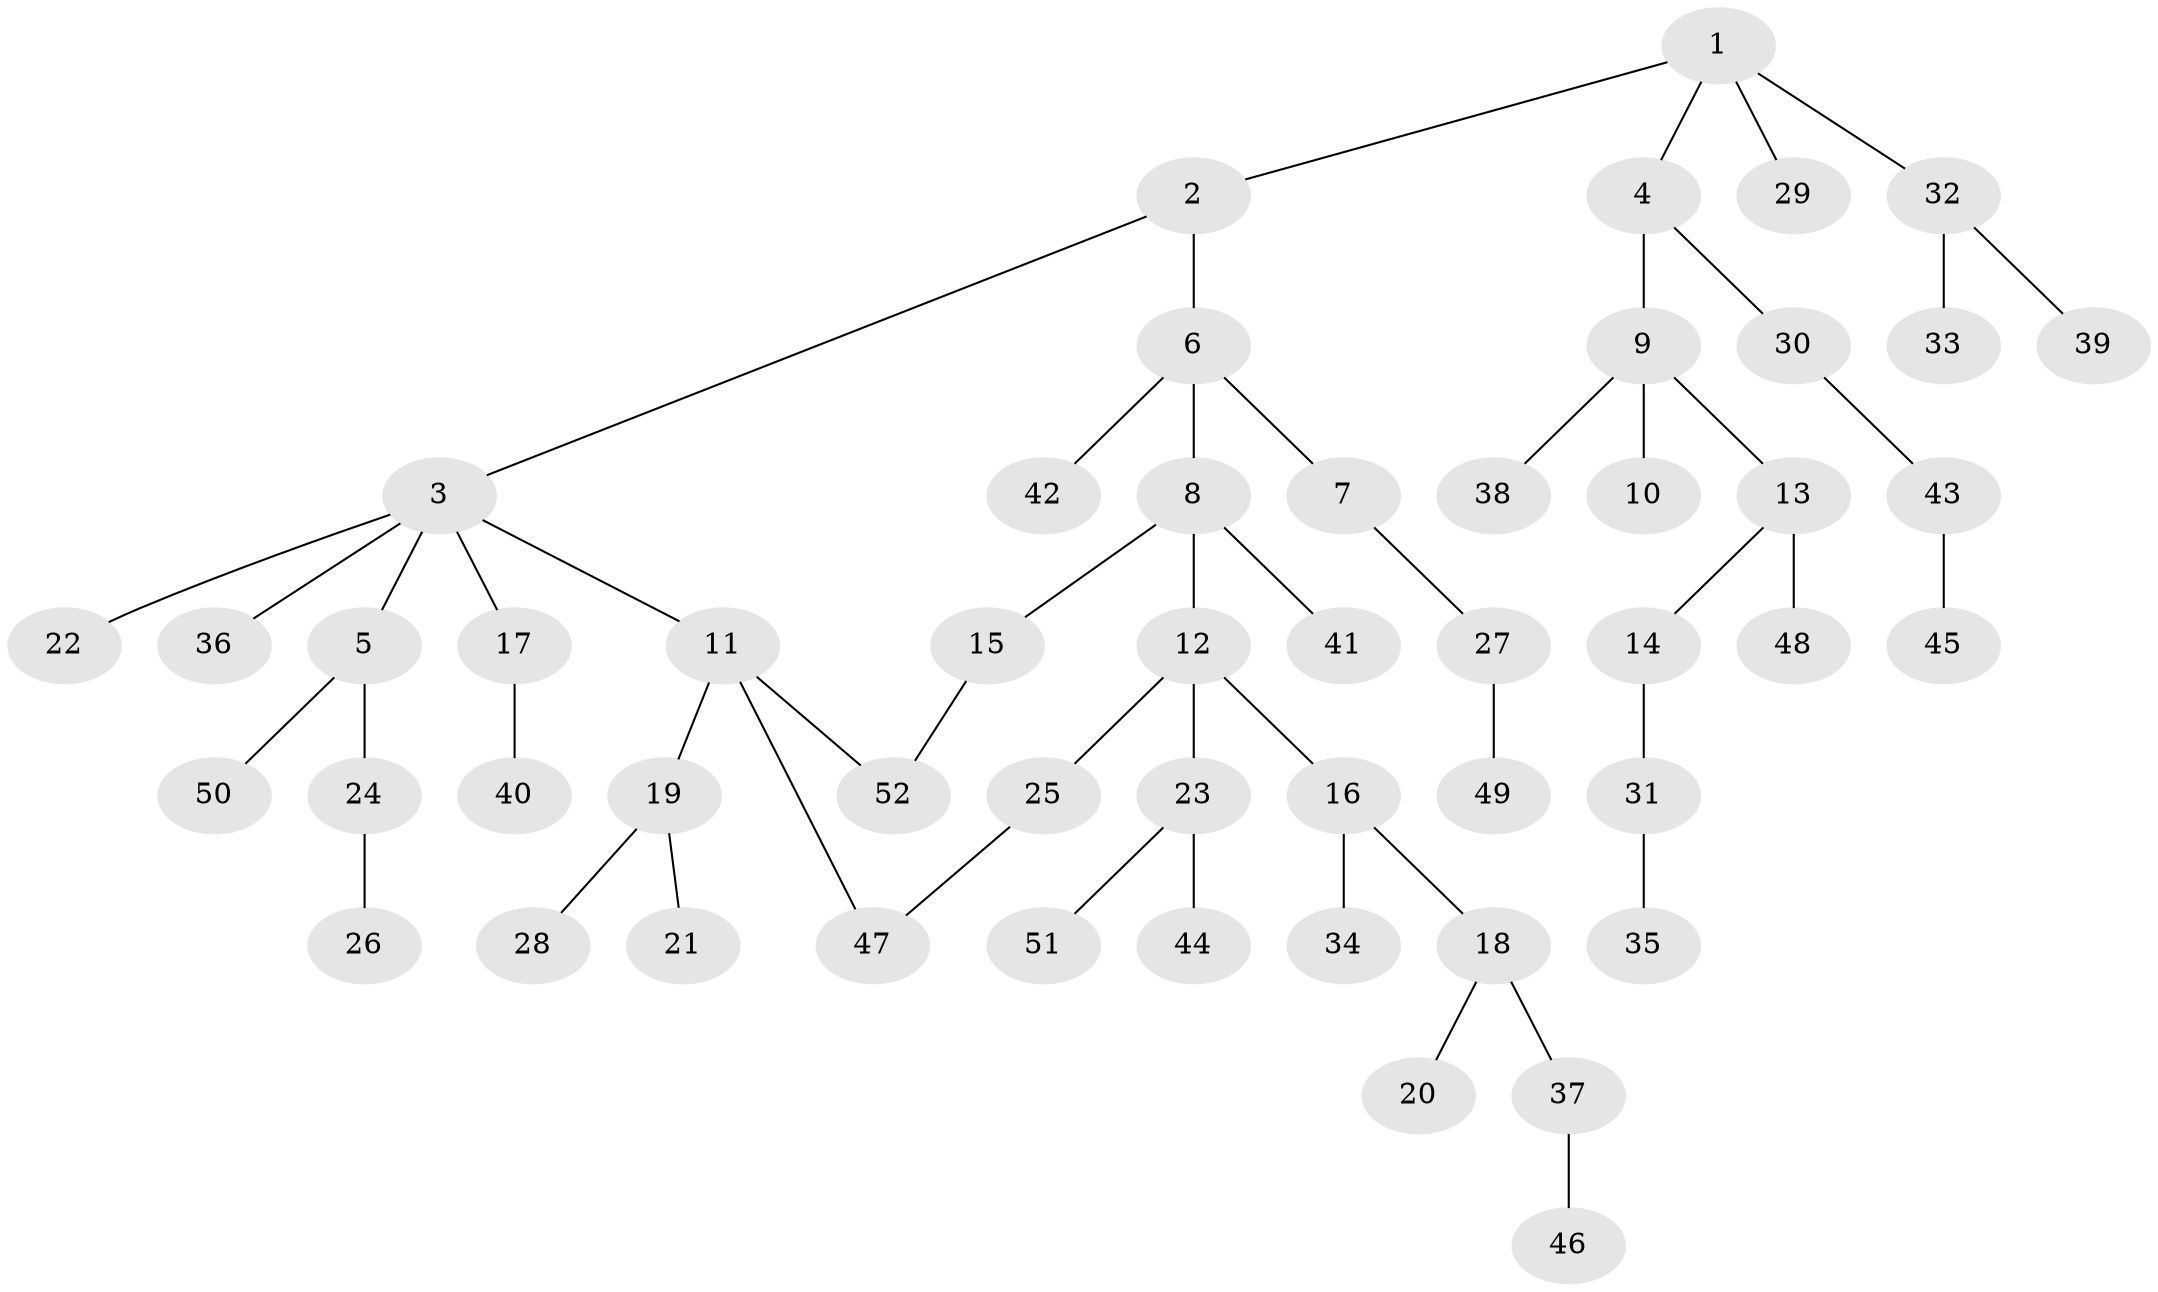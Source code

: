 // coarse degree distribution, {5: 0.058823529411764705, 3: 0.14705882352941177, 7: 0.029411764705882353, 2: 0.17647058823529413, 4: 0.058823529411764705, 1: 0.5294117647058824}
// Generated by graph-tools (version 1.1) at 2025/41/03/06/25 10:41:29]
// undirected, 52 vertices, 53 edges
graph export_dot {
graph [start="1"]
  node [color=gray90,style=filled];
  1;
  2;
  3;
  4;
  5;
  6;
  7;
  8;
  9;
  10;
  11;
  12;
  13;
  14;
  15;
  16;
  17;
  18;
  19;
  20;
  21;
  22;
  23;
  24;
  25;
  26;
  27;
  28;
  29;
  30;
  31;
  32;
  33;
  34;
  35;
  36;
  37;
  38;
  39;
  40;
  41;
  42;
  43;
  44;
  45;
  46;
  47;
  48;
  49;
  50;
  51;
  52;
  1 -- 2;
  1 -- 4;
  1 -- 29;
  1 -- 32;
  2 -- 3;
  2 -- 6;
  3 -- 5;
  3 -- 11;
  3 -- 17;
  3 -- 22;
  3 -- 36;
  4 -- 9;
  4 -- 30;
  5 -- 24;
  5 -- 50;
  6 -- 7;
  6 -- 8;
  6 -- 42;
  7 -- 27;
  8 -- 12;
  8 -- 15;
  8 -- 41;
  9 -- 10;
  9 -- 13;
  9 -- 38;
  11 -- 19;
  11 -- 47;
  11 -- 52;
  12 -- 16;
  12 -- 23;
  12 -- 25;
  13 -- 14;
  13 -- 48;
  14 -- 31;
  15 -- 52;
  16 -- 18;
  16 -- 34;
  17 -- 40;
  18 -- 20;
  18 -- 37;
  19 -- 21;
  19 -- 28;
  23 -- 44;
  23 -- 51;
  24 -- 26;
  25 -- 47;
  27 -- 49;
  30 -- 43;
  31 -- 35;
  32 -- 33;
  32 -- 39;
  37 -- 46;
  43 -- 45;
}
